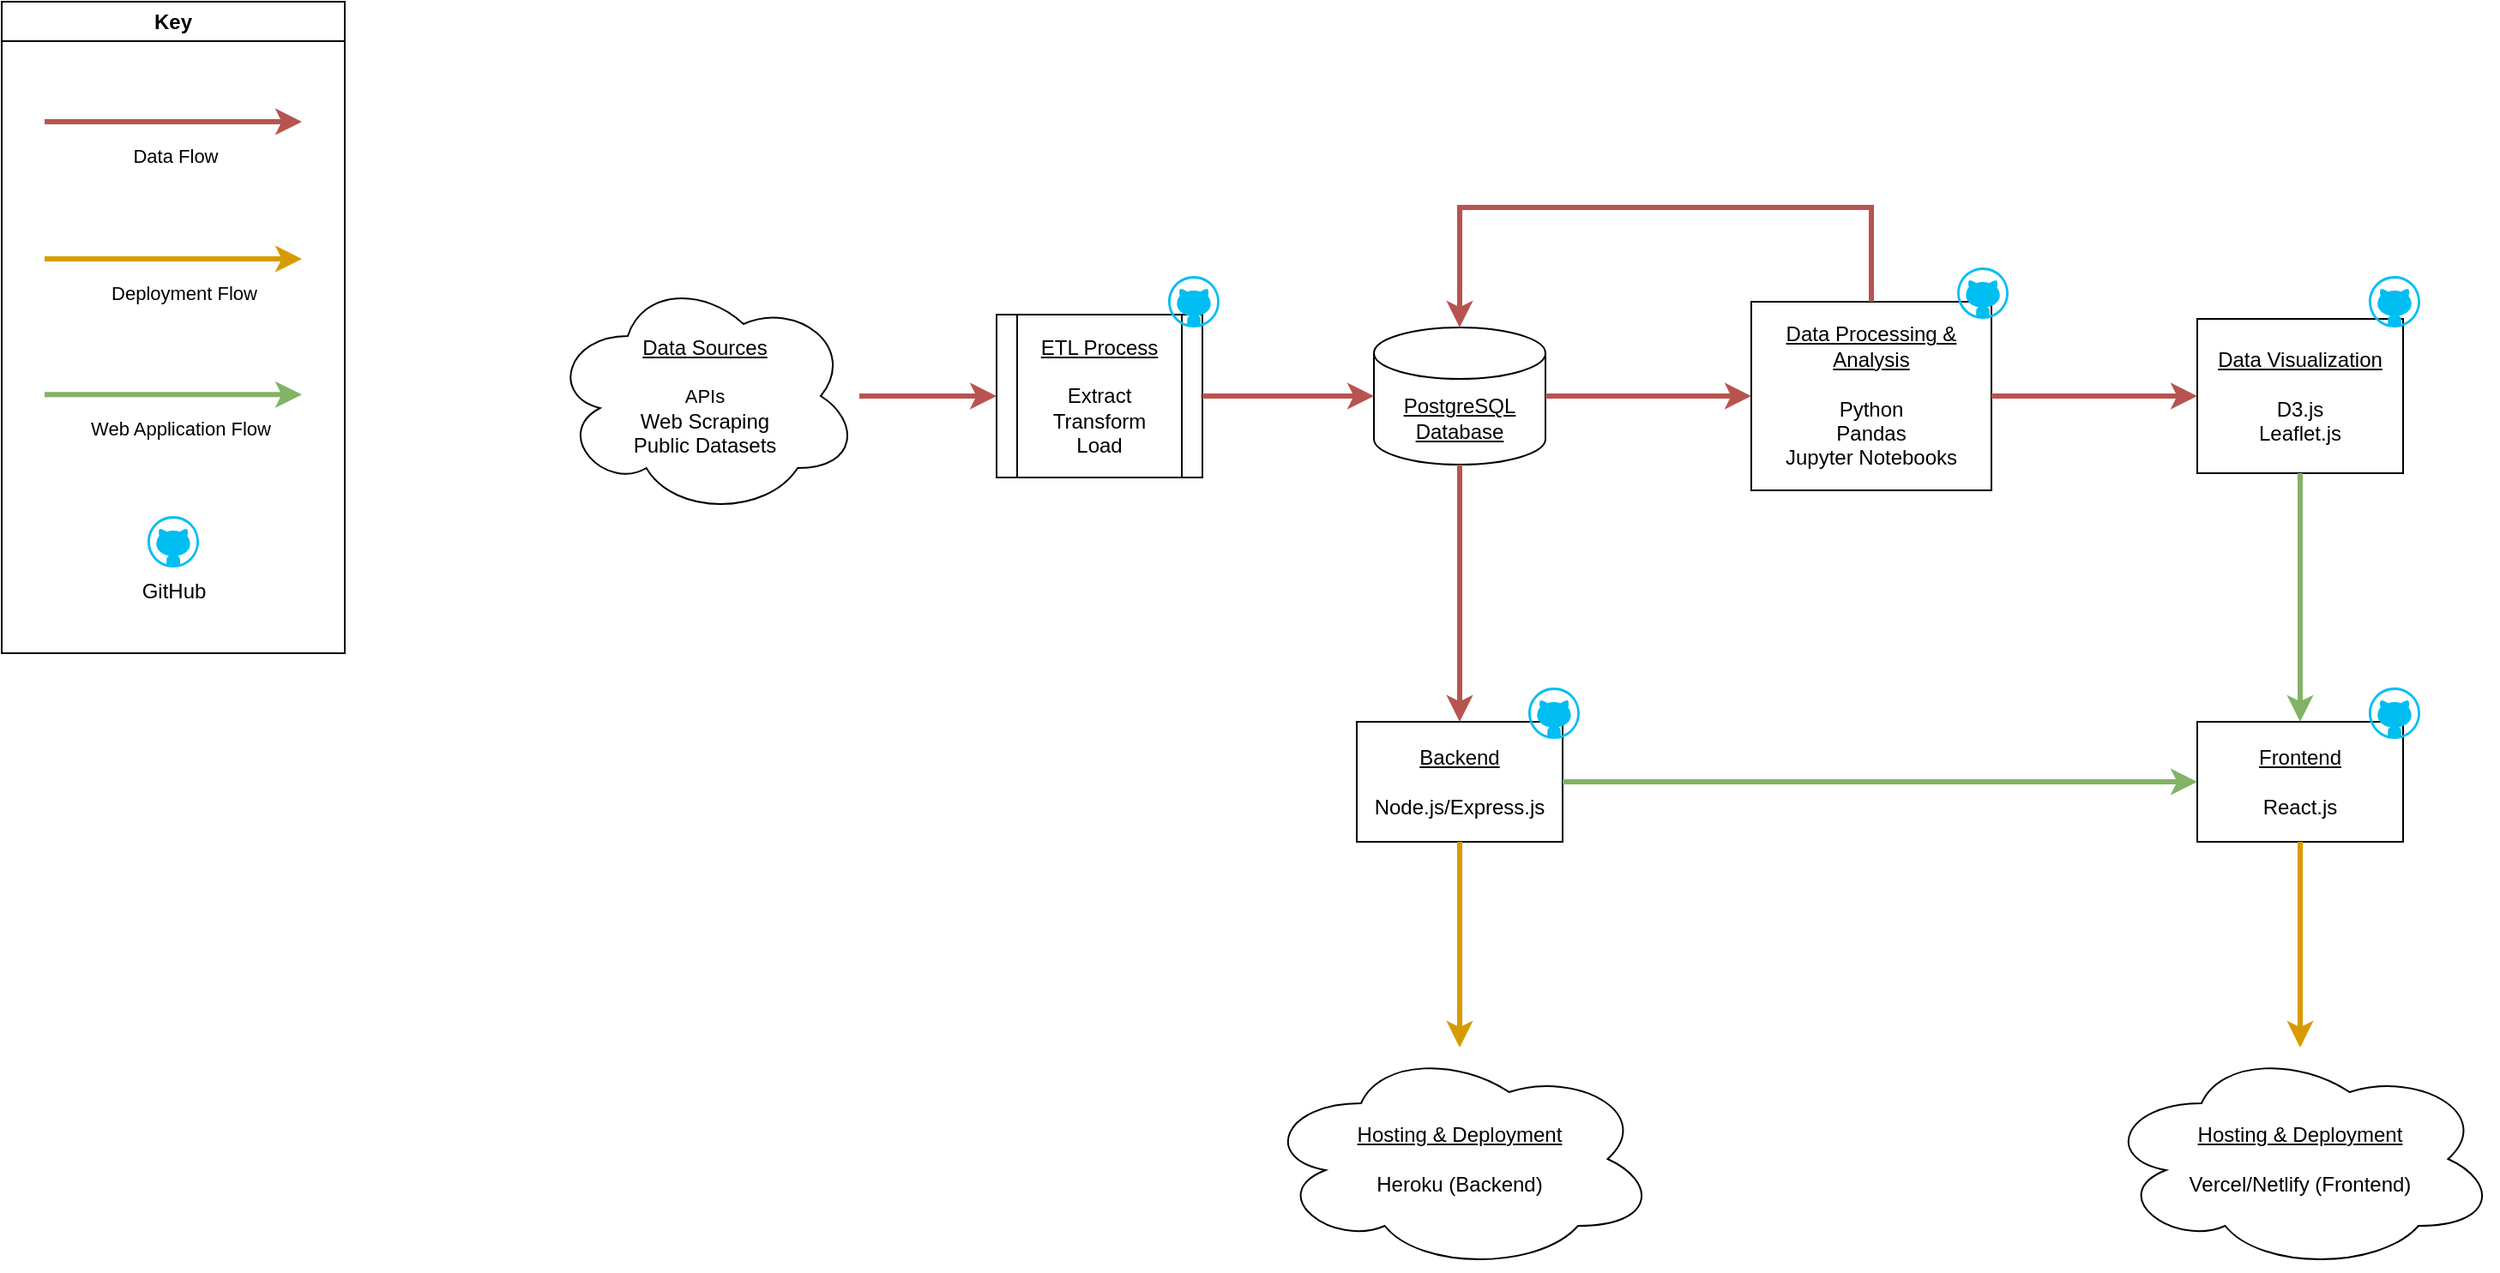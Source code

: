 <mxfile version="22.1.16" type="github">
  <diagram name="Page-1" id="vInokqjLiej0mtxUhb_H">
    <mxGraphModel dx="2225" dy="1378" grid="1" gridSize="10" guides="1" tooltips="1" connect="1" arrows="1" fold="1" page="1" pageScale="1" pageWidth="850" pageHeight="1100" math="0" shadow="0">
      <root>
        <mxCell id="0" />
        <mxCell id="1" parent="0" />
        <mxCell id="T2OevOVsELdTV8TUWCbN-5" value="&lt;u&gt;Data Sources&lt;br&gt;&lt;br&gt;&lt;/u&gt;&lt;span style=&quot;font-size: 11px;&quot;&gt;APIs&lt;/span&gt;&lt;br&gt;Web Scraping&lt;br&gt;Public Datasets" style="ellipse;shape=cloud;whiteSpace=wrap;html=1;" vertex="1" parent="1">
          <mxGeometry x="460" y="290" width="180" height="140" as="geometry" />
        </mxCell>
        <mxCell id="T2OevOVsELdTV8TUWCbN-6" value="&lt;u&gt;ETL Process&lt;/u&gt;&lt;br&gt;&lt;br&gt;Extract&lt;br&gt;Transform&lt;br&gt;Load" style="shape=process;whiteSpace=wrap;html=1;backgroundOutline=1;" vertex="1" parent="1">
          <mxGeometry x="720" y="312.5" width="120" height="95" as="geometry" />
        </mxCell>
        <mxCell id="T2OevOVsELdTV8TUWCbN-7" value="&lt;u&gt;PostgreSQL&lt;br&gt;Database&lt;/u&gt;" style="shape=cylinder3;whiteSpace=wrap;html=1;boundedLbl=1;backgroundOutline=1;size=15;" vertex="1" parent="1">
          <mxGeometry x="940" y="320" width="100" height="80" as="geometry" />
        </mxCell>
        <mxCell id="T2OevOVsELdTV8TUWCbN-8" value="&lt;u&gt;Data Processing &amp;amp; Analysis&lt;/u&gt;&lt;br&gt;&lt;br&gt;Python&lt;br&gt;Pandas&lt;br&gt;Jupyter Notebooks" style="rounded=0;whiteSpace=wrap;html=1;" vertex="1" parent="1">
          <mxGeometry x="1160" y="305" width="140" height="110" as="geometry" />
        </mxCell>
        <mxCell id="T2OevOVsELdTV8TUWCbN-9" value="&lt;u&gt;Backend&lt;br&gt;&lt;/u&gt;&amp;nbsp;&lt;br&gt;Node.js/Express.js" style="rounded=0;whiteSpace=wrap;html=1;" vertex="1" parent="1">
          <mxGeometry x="930" y="550" width="120" height="70" as="geometry" />
        </mxCell>
        <mxCell id="T2OevOVsELdTV8TUWCbN-10" value="&lt;u&gt;Frontend&lt;/u&gt;&lt;br&gt;&lt;br&gt;React.js" style="rounded=0;whiteSpace=wrap;html=1;" vertex="1" parent="1">
          <mxGeometry x="1420" y="550" width="120" height="70" as="geometry" />
        </mxCell>
        <mxCell id="T2OevOVsELdTV8TUWCbN-11" value="&lt;u&gt;Data Visualization&lt;br&gt;&lt;/u&gt;&lt;br&gt;D3.js&lt;br&gt;Leaflet.js" style="rounded=0;whiteSpace=wrap;html=1;" vertex="1" parent="1">
          <mxGeometry x="1420" y="315" width="120" height="90" as="geometry" />
        </mxCell>
        <mxCell id="T2OevOVsELdTV8TUWCbN-12" value="&lt;u&gt;Hosting &amp;amp; Deployment&lt;/u&gt;&lt;br&gt;&lt;br&gt;Vercel/Netlify (Frontend)" style="ellipse;shape=cloud;whiteSpace=wrap;html=1;" vertex="1" parent="1">
          <mxGeometry x="1365" y="740" width="230" height="130" as="geometry" />
        </mxCell>
        <mxCell id="T2OevOVsELdTV8TUWCbN-13" value="&lt;u&gt;Hosting &amp;amp; Deployment&lt;/u&gt;&lt;br&gt;&lt;br&gt;Heroku (Backend)" style="ellipse;shape=cloud;whiteSpace=wrap;html=1;" vertex="1" parent="1">
          <mxGeometry x="875" y="740" width="230" height="130" as="geometry" />
        </mxCell>
        <mxCell id="T2OevOVsELdTV8TUWCbN-15" value="" style="endArrow=classic;html=1;rounded=0;fillColor=#f8cecc;strokeColor=#b85450;strokeWidth=3;" edge="1" parent="1" source="T2OevOVsELdTV8TUWCbN-5" target="T2OevOVsELdTV8TUWCbN-6">
          <mxGeometry width="50" height="50" relative="1" as="geometry">
            <mxPoint x="520" y="750" as="sourcePoint" />
            <mxPoint x="570" y="700" as="targetPoint" />
          </mxGeometry>
        </mxCell>
        <mxCell id="T2OevOVsELdTV8TUWCbN-16" value="" style="endArrow=classic;html=1;rounded=0;fillColor=#f8cecc;strokeColor=#b85450;strokeWidth=3;" edge="1" parent="1" source="T2OevOVsELdTV8TUWCbN-6" target="T2OevOVsELdTV8TUWCbN-7">
          <mxGeometry width="50" height="50" relative="1" as="geometry">
            <mxPoint x="760" y="750" as="sourcePoint" />
            <mxPoint x="810" y="700" as="targetPoint" />
          </mxGeometry>
        </mxCell>
        <mxCell id="T2OevOVsELdTV8TUWCbN-17" value="" style="endArrow=classic;html=1;rounded=0;fillColor=#f8cecc;strokeColor=#b85450;strokeWidth=3;" edge="1" parent="1" source="T2OevOVsELdTV8TUWCbN-7" target="T2OevOVsELdTV8TUWCbN-8">
          <mxGeometry width="50" height="50" relative="1" as="geometry">
            <mxPoint x="1050" y="460" as="sourcePoint" />
            <mxPoint x="1100" y="410" as="targetPoint" />
          </mxGeometry>
        </mxCell>
        <mxCell id="T2OevOVsELdTV8TUWCbN-18" value="" style="endArrow=classic;html=1;rounded=0;fillColor=#f8cecc;strokeColor=#b85450;strokeWidth=3;" edge="1" parent="1" source="T2OevOVsELdTV8TUWCbN-7" target="T2OevOVsELdTV8TUWCbN-9">
          <mxGeometry width="50" height="50" relative="1" as="geometry">
            <mxPoint x="930" y="750" as="sourcePoint" />
            <mxPoint x="980" y="700" as="targetPoint" />
          </mxGeometry>
        </mxCell>
        <mxCell id="T2OevOVsELdTV8TUWCbN-20" style="edgeStyle=orthogonalEdgeStyle;rounded=0;orthogonalLoop=1;jettySize=auto;html=1;fillColor=#f8cecc;strokeColor=#b85450;strokeWidth=3;" edge="1" parent="1" source="T2OevOVsELdTV8TUWCbN-8" target="T2OevOVsELdTV8TUWCbN-7">
          <mxGeometry relative="1" as="geometry">
            <Array as="points">
              <mxPoint x="1230" y="250" />
              <mxPoint x="990" y="250" />
            </Array>
          </mxGeometry>
        </mxCell>
        <mxCell id="T2OevOVsELdTV8TUWCbN-21" value="" style="endArrow=classic;html=1;rounded=0;fillColor=#f8cecc;strokeColor=#b85450;strokeWidth=3;" edge="1" parent="1" source="T2OevOVsELdTV8TUWCbN-8" target="T2OevOVsELdTV8TUWCbN-11">
          <mxGeometry width="50" height="50" relative="1" as="geometry">
            <mxPoint x="1210" y="750" as="sourcePoint" />
            <mxPoint x="1260" y="700" as="targetPoint" />
          </mxGeometry>
        </mxCell>
        <mxCell id="T2OevOVsELdTV8TUWCbN-25" value="" style="endArrow=classic;html=1;rounded=0;fillColor=#d5e8d4;strokeColor=#82b366;strokeWidth=3;" edge="1" parent="1" source="T2OevOVsELdTV8TUWCbN-9" target="T2OevOVsELdTV8TUWCbN-10">
          <mxGeometry width="50" height="50" relative="1" as="geometry">
            <mxPoint x="1200" y="680" as="sourcePoint" />
            <mxPoint x="1250" y="630" as="targetPoint" />
          </mxGeometry>
        </mxCell>
        <mxCell id="T2OevOVsELdTV8TUWCbN-26" value="" style="endArrow=classic;html=1;rounded=0;fillColor=#d5e8d4;strokeColor=#82b366;strokeWidth=3;" edge="1" parent="1" source="T2OevOVsELdTV8TUWCbN-11" target="T2OevOVsELdTV8TUWCbN-10">
          <mxGeometry width="50" height="50" relative="1" as="geometry">
            <mxPoint x="1200" y="680" as="sourcePoint" />
            <mxPoint x="1250" y="630" as="targetPoint" />
          </mxGeometry>
        </mxCell>
        <mxCell id="T2OevOVsELdTV8TUWCbN-29" value="" style="endArrow=classic;html=1;rounded=0;strokeWidth=3;fillColor=#ffe6cc;strokeColor=#d79b00;" edge="1" parent="1" source="T2OevOVsELdTV8TUWCbN-10" target="T2OevOVsELdTV8TUWCbN-12">
          <mxGeometry width="50" height="50" relative="1" as="geometry">
            <mxPoint x="1300" y="610" as="sourcePoint" />
            <mxPoint x="1350" y="560" as="targetPoint" />
          </mxGeometry>
        </mxCell>
        <mxCell id="T2OevOVsELdTV8TUWCbN-30" value="" style="endArrow=classic;html=1;rounded=0;fillColor=#ffe6cc;strokeColor=#d79b00;strokeWidth=3;" edge="1" parent="1" source="T2OevOVsELdTV8TUWCbN-9" target="T2OevOVsELdTV8TUWCbN-13">
          <mxGeometry width="50" height="50" relative="1" as="geometry">
            <mxPoint x="1130" y="610" as="sourcePoint" />
            <mxPoint x="1180" y="560" as="targetPoint" />
          </mxGeometry>
        </mxCell>
        <mxCell id="T2OevOVsELdTV8TUWCbN-34" value="" style="verticalLabelPosition=bottom;html=1;verticalAlign=top;align=center;strokeColor=none;fillColor=#00BEF2;shape=mxgraph.azure.github_code;pointerEvents=1;" vertex="1" parent="1">
          <mxGeometry x="1280" y="285" width="30" height="30" as="geometry" />
        </mxCell>
        <mxCell id="T2OevOVsELdTV8TUWCbN-35" value="" style="verticalLabelPosition=bottom;html=1;verticalAlign=top;align=center;strokeColor=none;fillColor=#00BEF2;shape=mxgraph.azure.github_code;pointerEvents=1;" vertex="1" parent="1">
          <mxGeometry x="1520" y="530" width="30" height="30" as="geometry" />
        </mxCell>
        <mxCell id="T2OevOVsELdTV8TUWCbN-36" value="" style="verticalLabelPosition=bottom;html=1;verticalAlign=top;align=center;strokeColor=none;fillColor=#00BEF2;shape=mxgraph.azure.github_code;pointerEvents=1;" vertex="1" parent="1">
          <mxGeometry x="1030" y="530" width="30" height="30" as="geometry" />
        </mxCell>
        <mxCell id="T2OevOVsELdTV8TUWCbN-38" value="" style="verticalLabelPosition=bottom;html=1;verticalAlign=top;align=center;strokeColor=none;fillColor=#00BEF2;shape=mxgraph.azure.github_code;pointerEvents=1;" vertex="1" parent="1">
          <mxGeometry x="820" y="290" width="30" height="30" as="geometry" />
        </mxCell>
        <mxCell id="T2OevOVsELdTV8TUWCbN-44" value="Key" style="swimlane;whiteSpace=wrap;html=1;" vertex="1" parent="1">
          <mxGeometry x="140" y="130" width="200" height="380" as="geometry">
            <mxRectangle x="-210" y="40" width="60" height="30" as="alternateBounds" />
          </mxGeometry>
        </mxCell>
        <mxCell id="T2OevOVsELdTV8TUWCbN-31" value="" style="endArrow=classic;html=1;rounded=0;fillColor=#ffe6cc;strokeColor=#d79b00;strokeWidth=3;" edge="1" parent="T2OevOVsELdTV8TUWCbN-44">
          <mxGeometry width="50" height="50" relative="1" as="geometry">
            <mxPoint x="25" y="150" as="sourcePoint" />
            <mxPoint x="175" y="150" as="targetPoint" />
            <Array as="points" />
          </mxGeometry>
        </mxCell>
        <mxCell id="T2OevOVsELdTV8TUWCbN-32" value="Deployment Flow" style="edgeLabel;html=1;align=center;verticalAlign=middle;resizable=0;points=[];" vertex="1" connectable="0" parent="T2OevOVsELdTV8TUWCbN-31">
          <mxGeometry x="0.048" y="-4" relative="1" as="geometry">
            <mxPoint x="2" y="16" as="offset" />
          </mxGeometry>
        </mxCell>
        <mxCell id="T2OevOVsELdTV8TUWCbN-22" value="" style="endArrow=classic;html=1;rounded=0;fillColor=#f8cecc;strokeColor=#b85450;strokeWidth=3;" edge="1" parent="T2OevOVsELdTV8TUWCbN-44">
          <mxGeometry width="50" height="50" relative="1" as="geometry">
            <mxPoint x="25" y="70" as="sourcePoint" />
            <mxPoint x="175" y="70" as="targetPoint" />
            <Array as="points" />
          </mxGeometry>
        </mxCell>
        <mxCell id="T2OevOVsELdTV8TUWCbN-24" value="Data Flow" style="edgeLabel;html=1;align=center;verticalAlign=middle;resizable=0;points=[];" vertex="1" connectable="0" parent="T2OevOVsELdTV8TUWCbN-22">
          <mxGeometry x="0.048" y="-4" relative="1" as="geometry">
            <mxPoint x="-3" y="16" as="offset" />
          </mxGeometry>
        </mxCell>
        <mxCell id="T2OevOVsELdTV8TUWCbN-27" value="" style="endArrow=classic;html=1;rounded=0;fillColor=#d5e8d4;strokeColor=#82b366;strokeWidth=3;" edge="1" parent="T2OevOVsELdTV8TUWCbN-44">
          <mxGeometry width="50" height="50" relative="1" as="geometry">
            <mxPoint x="25" y="229.17" as="sourcePoint" />
            <mxPoint x="175" y="229.17" as="targetPoint" />
            <Array as="points" />
          </mxGeometry>
        </mxCell>
        <mxCell id="T2OevOVsELdTV8TUWCbN-28" value="Web Application Flow" style="edgeLabel;html=1;align=center;verticalAlign=middle;resizable=0;points=[];" vertex="1" connectable="0" parent="T2OevOVsELdTV8TUWCbN-27">
          <mxGeometry x="0.048" y="-4" relative="1" as="geometry">
            <mxPoint y="16" as="offset" />
          </mxGeometry>
        </mxCell>
        <mxCell id="T2OevOVsELdTV8TUWCbN-39" value="GitHub" style="verticalLabelPosition=bottom;html=1;verticalAlign=top;align=center;strokeColor=none;fillColor=#00BEF2;shape=mxgraph.azure.github_code;pointerEvents=1;" vertex="1" parent="T2OevOVsELdTV8TUWCbN-44">
          <mxGeometry x="85" y="300" width="30" height="30" as="geometry" />
        </mxCell>
        <mxCell id="T2OevOVsELdTV8TUWCbN-47" value="" style="verticalLabelPosition=bottom;html=1;verticalAlign=top;align=center;strokeColor=none;fillColor=#00BEF2;shape=mxgraph.azure.github_code;pointerEvents=1;" vertex="1" parent="1">
          <mxGeometry x="1520" y="290" width="30" height="30" as="geometry" />
        </mxCell>
      </root>
    </mxGraphModel>
  </diagram>
</mxfile>

